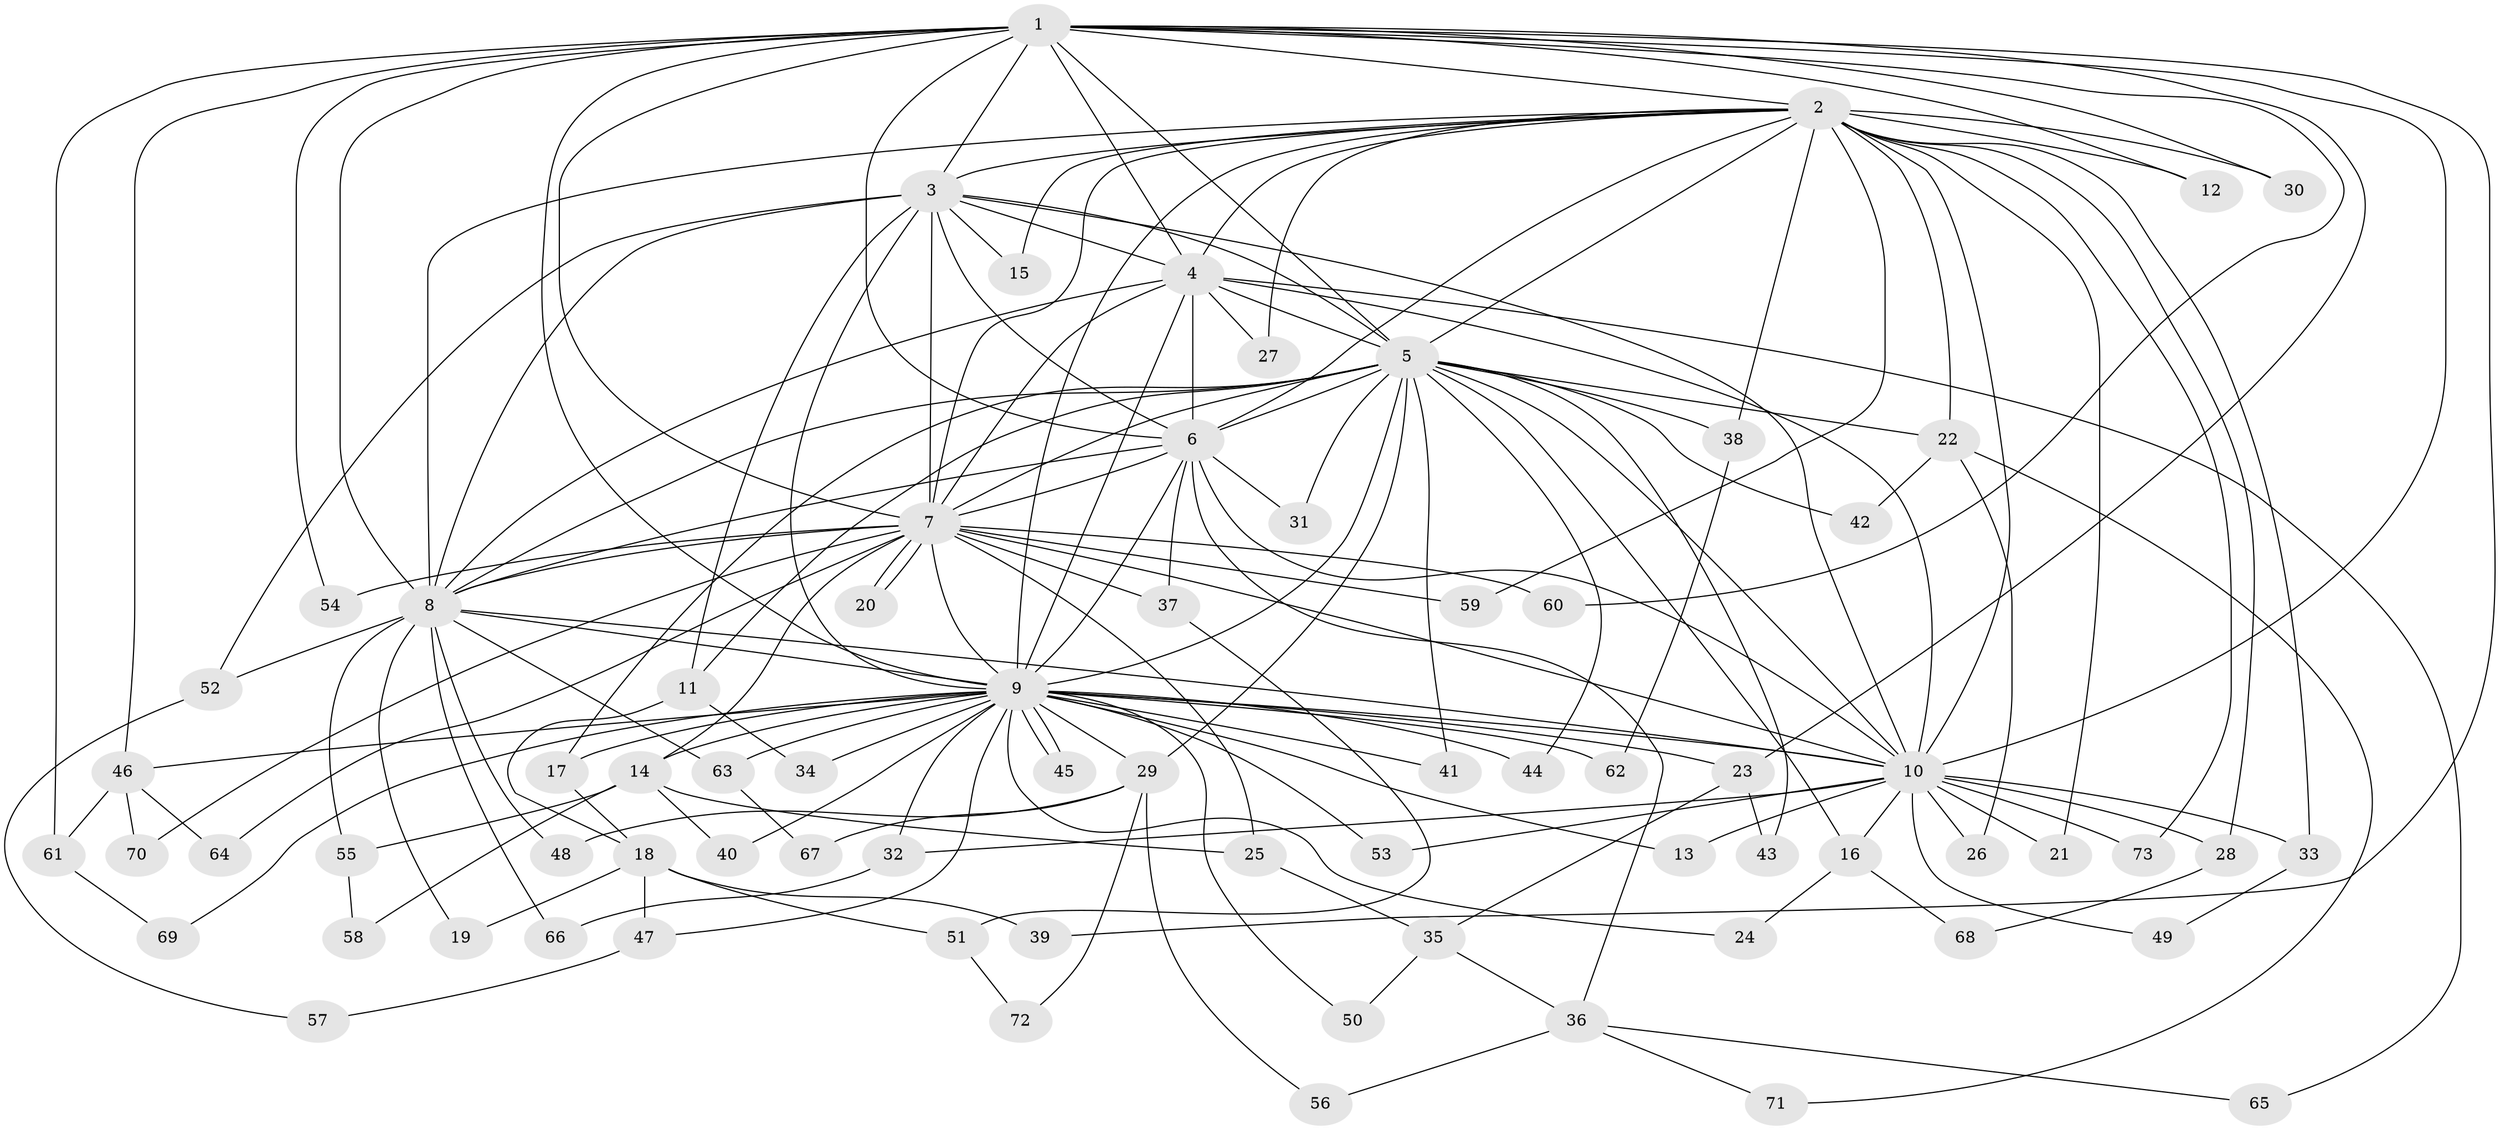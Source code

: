 // coarse degree distribution, {17: 0.02702702702702703, 11: 0.05405405405405406, 8: 0.10810810810810811, 16: 0.02702702702702703, 20: 0.02702702702702703, 6: 0.08108108108108109, 4: 0.10810810810810811, 1: 0.08108108108108109, 2: 0.3783783783783784, 3: 0.08108108108108109, 5: 0.02702702702702703}
// Generated by graph-tools (version 1.1) at 2025/49/03/04/25 22:49:32]
// undirected, 73 vertices, 171 edges
graph export_dot {
  node [color=gray90,style=filled];
  1;
  2;
  3;
  4;
  5;
  6;
  7;
  8;
  9;
  10;
  11;
  12;
  13;
  14;
  15;
  16;
  17;
  18;
  19;
  20;
  21;
  22;
  23;
  24;
  25;
  26;
  27;
  28;
  29;
  30;
  31;
  32;
  33;
  34;
  35;
  36;
  37;
  38;
  39;
  40;
  41;
  42;
  43;
  44;
  45;
  46;
  47;
  48;
  49;
  50;
  51;
  52;
  53;
  54;
  55;
  56;
  57;
  58;
  59;
  60;
  61;
  62;
  63;
  64;
  65;
  66;
  67;
  68;
  69;
  70;
  71;
  72;
  73;
  1 -- 2;
  1 -- 3;
  1 -- 4;
  1 -- 5;
  1 -- 6;
  1 -- 7;
  1 -- 8;
  1 -- 9;
  1 -- 10;
  1 -- 12;
  1 -- 23;
  1 -- 30;
  1 -- 39;
  1 -- 46;
  1 -- 54;
  1 -- 60;
  1 -- 61;
  2 -- 3;
  2 -- 4;
  2 -- 5;
  2 -- 6;
  2 -- 7;
  2 -- 8;
  2 -- 9;
  2 -- 10;
  2 -- 12;
  2 -- 15;
  2 -- 21;
  2 -- 22;
  2 -- 27;
  2 -- 28;
  2 -- 30;
  2 -- 33;
  2 -- 38;
  2 -- 59;
  2 -- 73;
  3 -- 4;
  3 -- 5;
  3 -- 6;
  3 -- 7;
  3 -- 8;
  3 -- 9;
  3 -- 10;
  3 -- 11;
  3 -- 15;
  3 -- 52;
  4 -- 5;
  4 -- 6;
  4 -- 7;
  4 -- 8;
  4 -- 9;
  4 -- 10;
  4 -- 27;
  4 -- 65;
  5 -- 6;
  5 -- 7;
  5 -- 8;
  5 -- 9;
  5 -- 10;
  5 -- 11;
  5 -- 16;
  5 -- 17;
  5 -- 22;
  5 -- 29;
  5 -- 31;
  5 -- 38;
  5 -- 41;
  5 -- 42;
  5 -- 43;
  5 -- 44;
  6 -- 7;
  6 -- 8;
  6 -- 9;
  6 -- 10;
  6 -- 31;
  6 -- 36;
  6 -- 37;
  7 -- 8;
  7 -- 9;
  7 -- 10;
  7 -- 14;
  7 -- 20;
  7 -- 20;
  7 -- 25;
  7 -- 37;
  7 -- 54;
  7 -- 59;
  7 -- 60;
  7 -- 64;
  7 -- 70;
  8 -- 9;
  8 -- 10;
  8 -- 19;
  8 -- 48;
  8 -- 52;
  8 -- 55;
  8 -- 63;
  8 -- 66;
  9 -- 10;
  9 -- 13;
  9 -- 14;
  9 -- 17;
  9 -- 23;
  9 -- 24;
  9 -- 29;
  9 -- 32;
  9 -- 34;
  9 -- 40;
  9 -- 41;
  9 -- 44;
  9 -- 45;
  9 -- 45;
  9 -- 46;
  9 -- 47;
  9 -- 50;
  9 -- 53;
  9 -- 62;
  9 -- 63;
  9 -- 69;
  10 -- 13;
  10 -- 16;
  10 -- 21;
  10 -- 26;
  10 -- 28;
  10 -- 32;
  10 -- 33;
  10 -- 49;
  10 -- 53;
  10 -- 73;
  11 -- 18;
  11 -- 34;
  14 -- 25;
  14 -- 40;
  14 -- 55;
  14 -- 58;
  16 -- 24;
  16 -- 68;
  17 -- 18;
  18 -- 19;
  18 -- 39;
  18 -- 47;
  18 -- 51;
  22 -- 26;
  22 -- 42;
  22 -- 71;
  23 -- 35;
  23 -- 43;
  25 -- 35;
  28 -- 68;
  29 -- 48;
  29 -- 56;
  29 -- 67;
  29 -- 72;
  32 -- 66;
  33 -- 49;
  35 -- 36;
  35 -- 50;
  36 -- 56;
  36 -- 65;
  36 -- 71;
  37 -- 51;
  38 -- 62;
  46 -- 61;
  46 -- 64;
  46 -- 70;
  47 -- 57;
  51 -- 72;
  52 -- 57;
  55 -- 58;
  61 -- 69;
  63 -- 67;
}
